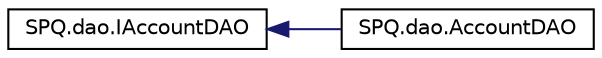 digraph "Graphical Class Hierarchy"
{
  edge [fontname="Helvetica",fontsize="10",labelfontname="Helvetica",labelfontsize="10"];
  node [fontname="Helvetica",fontsize="10",shape=record];
  rankdir="LR";
  Node0 [label="SPQ.dao.IAccountDAO",height=0.2,width=0.4,color="black", fillcolor="white", style="filled",URL="$interface_s_p_q_1_1dao_1_1_i_account_d_a_o.html"];
  Node0 -> Node1 [dir="back",color="midnightblue",fontsize="10",style="solid",fontname="Helvetica"];
  Node1 [label="SPQ.dao.AccountDAO",height=0.2,width=0.4,color="black", fillcolor="white", style="filled",URL="$class_s_p_q_1_1dao_1_1_account_d_a_o.html"];
}
